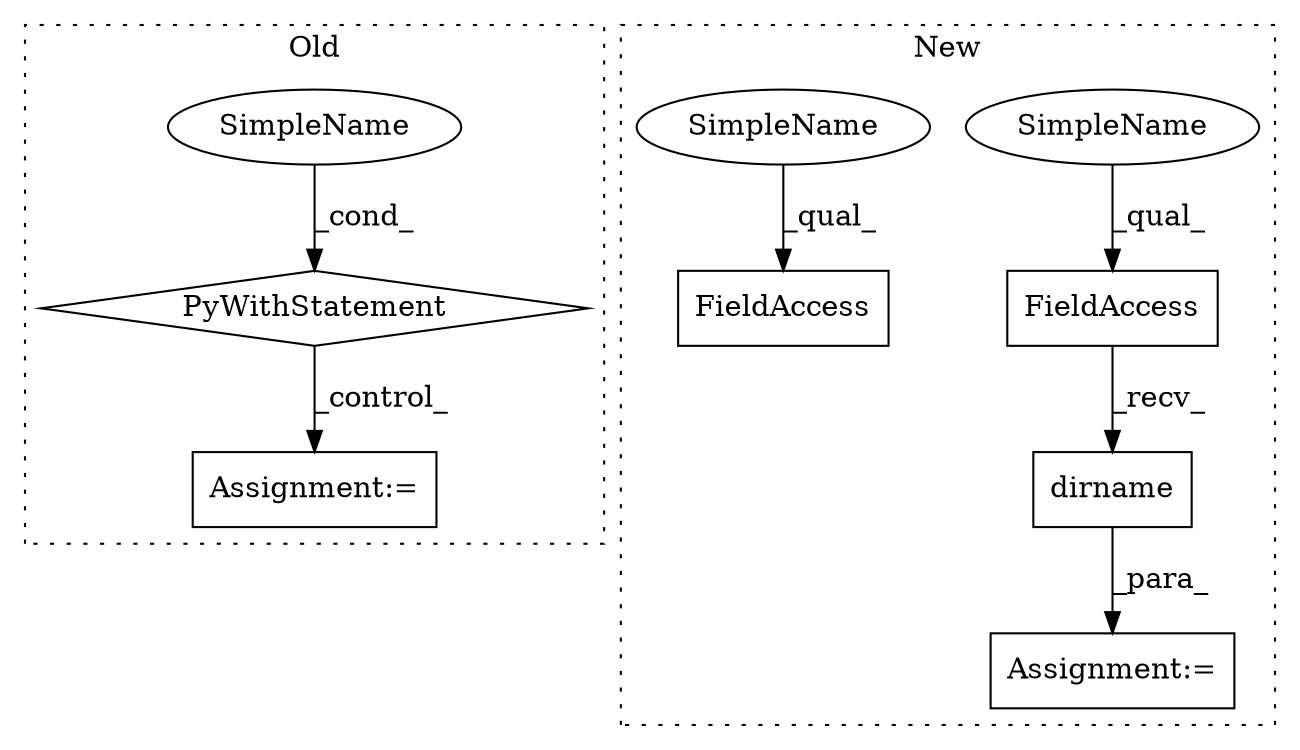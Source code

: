digraph G {
subgraph cluster0 {
1 [label="PyWithStatement" a="104" s="302,324" l="10,2" shape="diamond"];
3 [label="SimpleName" a="42" s="" l="" shape="ellipse"];
4 [label="Assignment:=" a="7" s="370" l="1" shape="box"];
label = "Old";
style="dotted";
}
subgraph cluster1 {
2 [label="dirname" a="32" s="396,429" l="8,1" shape="box"];
5 [label="FieldAccess" a="22" s="388" l="7" shape="box"];
6 [label="FieldAccess" a="22" s="404" l="7" shape="box"];
7 [label="Assignment:=" a="7" s="374" l="1" shape="box"];
8 [label="SimpleName" a="42" s="388" l="2" shape="ellipse"];
9 [label="SimpleName" a="42" s="404" l="2" shape="ellipse"];
label = "New";
style="dotted";
}
1 -> 4 [label="_control_"];
2 -> 7 [label="_para_"];
3 -> 1 [label="_cond_"];
5 -> 2 [label="_recv_"];
8 -> 5 [label="_qual_"];
9 -> 6 [label="_qual_"];
}